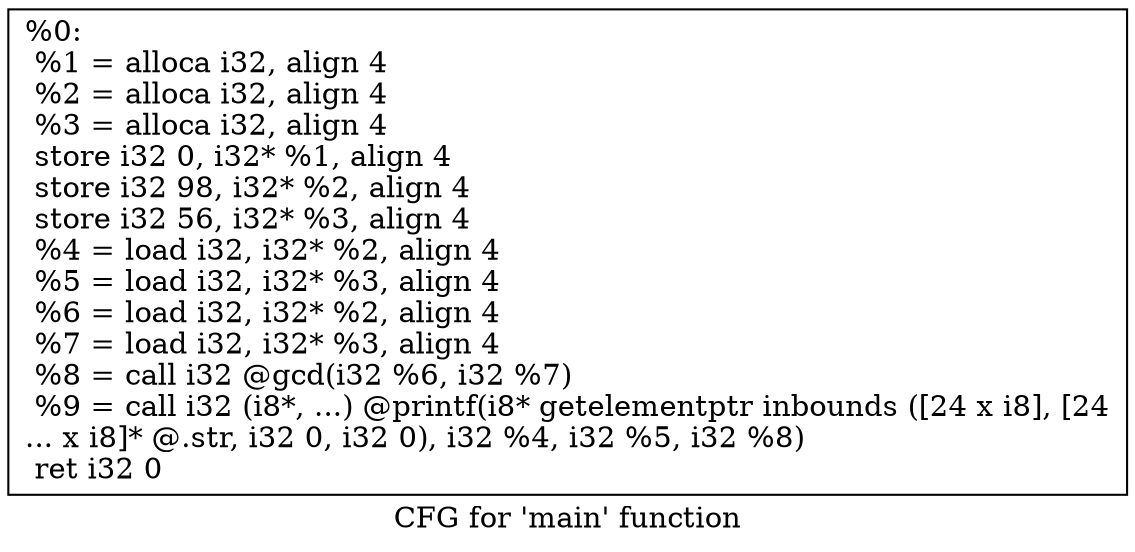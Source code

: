 digraph "CFG for 'main' function" {
	label="CFG for 'main' function";

	Node0x7f8ea680b590 [shape=record,label="{%0:\l  %1 = alloca i32, align 4\l  %2 = alloca i32, align 4\l  %3 = alloca i32, align 4\l  store i32 0, i32* %1, align 4\l  store i32 98, i32* %2, align 4\l  store i32 56, i32* %3, align 4\l  %4 = load i32, i32* %2, align 4\l  %5 = load i32, i32* %3, align 4\l  %6 = load i32, i32* %2, align 4\l  %7 = load i32, i32* %3, align 4\l  %8 = call i32 @gcd(i32 %6, i32 %7)\l  %9 = call i32 (i8*, ...) @printf(i8* getelementptr inbounds ([24 x i8], [24\l... x i8]* @.str, i32 0, i32 0), i32 %4, i32 %5, i32 %8)\l  ret i32 0\l}"];
}
